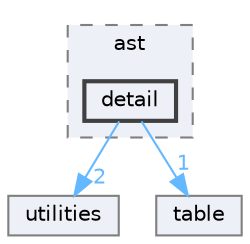 digraph "D:/gitLibrary/cudf/cpp/include/cudf/ast/detail"
{
 // LATEX_PDF_SIZE
  bgcolor="transparent";
  edge [fontname=Helvetica,fontsize=10,labelfontname=Helvetica,labelfontsize=10];
  node [fontname=Helvetica,fontsize=10,shape=box,height=0.2,width=0.4];
  compound=true
  subgraph clusterdir_d3e592b7f2165665747038b2705e2ce5 {
    graph [ bgcolor="#edf0f7", pencolor="grey50", label="ast", fontname=Helvetica,fontsize=10 style="filled,dashed", URL="dir_d3e592b7f2165665747038b2705e2ce5.html",tooltip=""]
  dir_ed4c1eddfc1a9a17e9af05e6fa245d9f [label="detail", fillcolor="#edf0f7", color="grey25", style="filled,bold", URL="dir_ed4c1eddfc1a9a17e9af05e6fa245d9f.html",tooltip=""];
  }
  dir_8262fc92296c7dd0bcaa745c9549f750 [label="utilities", fillcolor="#edf0f7", color="grey50", style="filled", URL="dir_8262fc92296c7dd0bcaa745c9549f750.html",tooltip=""];
  dir_9d85f5b54f4565533fc543f57ae7704d [label="table", fillcolor="#edf0f7", color="grey50", style="filled", URL="dir_9d85f5b54f4565533fc543f57ae7704d.html",tooltip=""];
  dir_ed4c1eddfc1a9a17e9af05e6fa245d9f->dir_8262fc92296c7dd0bcaa745c9549f750 [headlabel="2", labeldistance=1.5 headhref="dir_000009_000038.html" color="steelblue1" fontcolor="steelblue1"];
  dir_ed4c1eddfc1a9a17e9af05e6fa245d9f->dir_9d85f5b54f4565533fc543f57ae7704d [headlabel="1", labeldistance=1.5 headhref="dir_000009_000033.html" color="steelblue1" fontcolor="steelblue1"];
}
